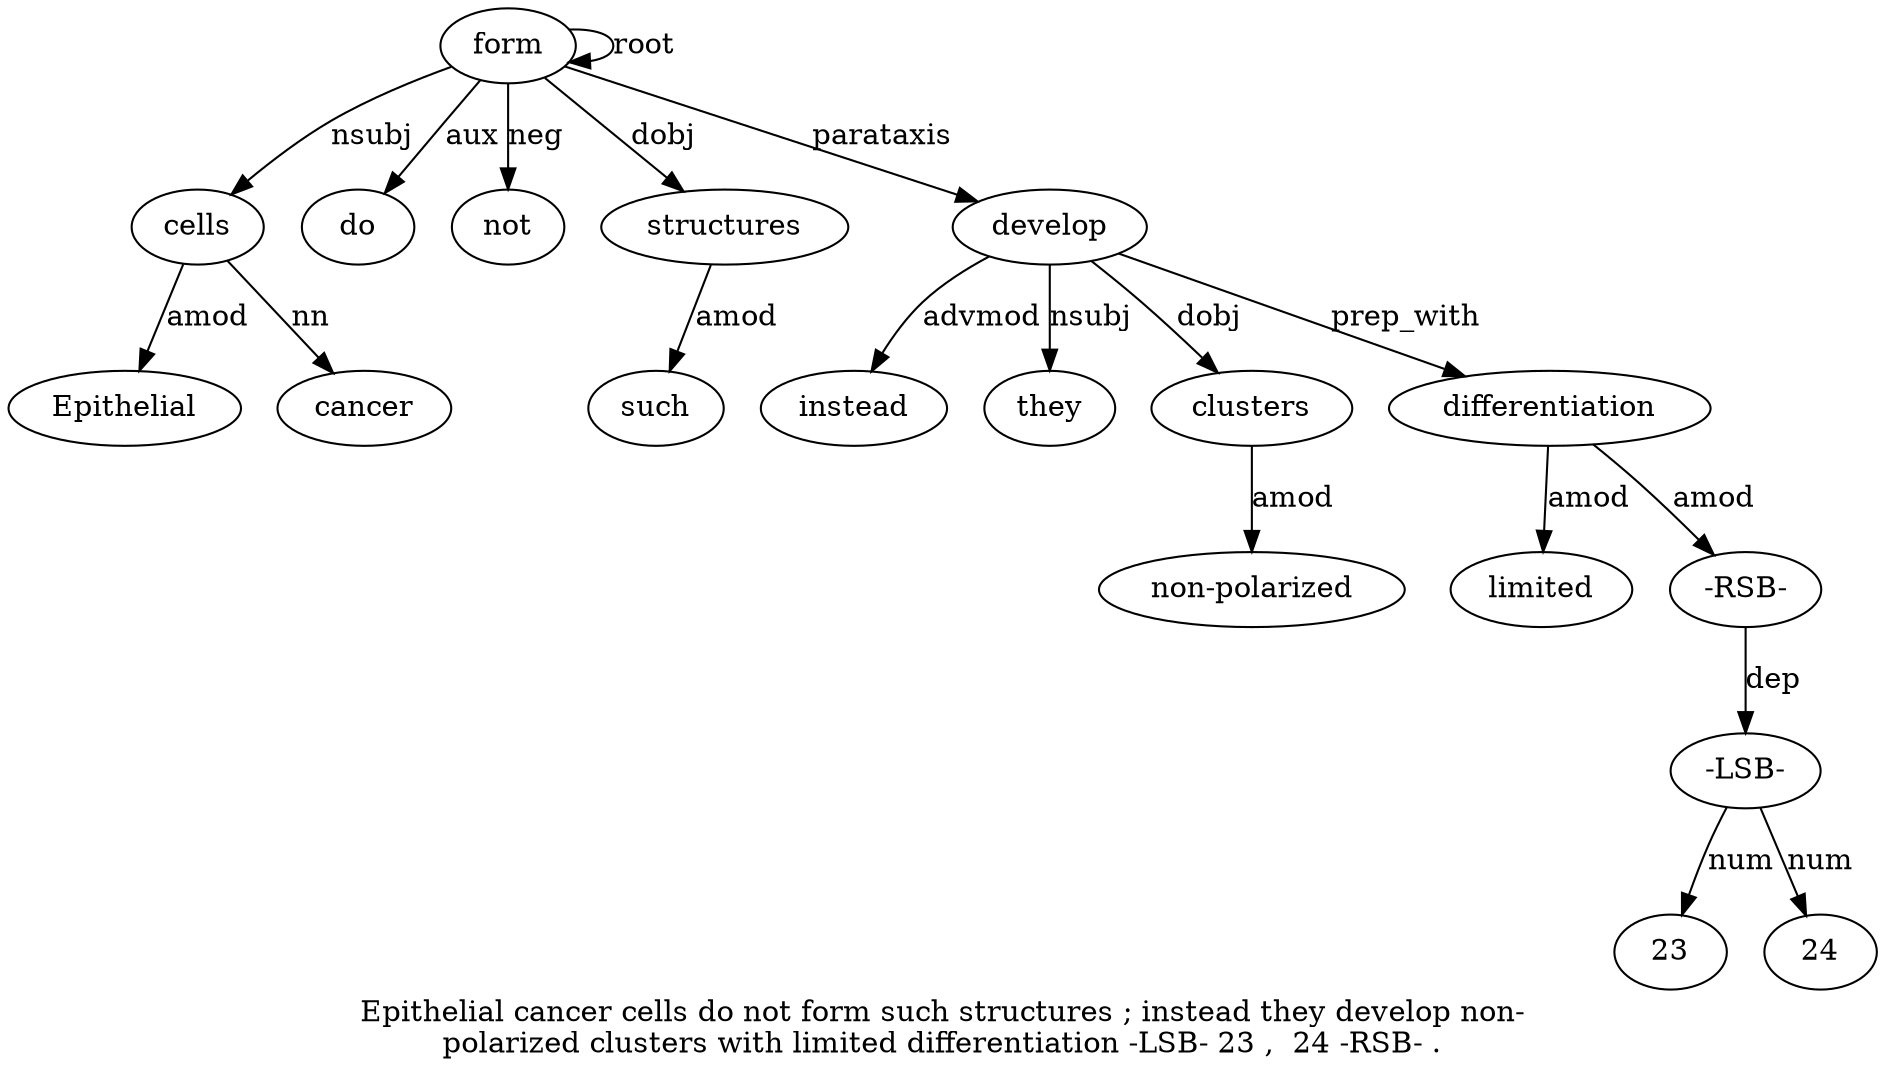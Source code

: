digraph "Epithelial cancer cells do not form such structures ; instead they develop non-polarized clusters with limited differentiation -LSB- 23 ,  24 -RSB- ." {
label="Epithelial cancer cells do not form such structures ; instead they develop non-
polarized clusters with limited differentiation -LSB- 23 ,  24 -RSB- .";
cells3 [style=filled, fillcolor=white, label=cells];
Epithelial1 [style=filled, fillcolor=white, label=Epithelial];
cells3 -> Epithelial1  [label=amod];
cancer2 [style=filled, fillcolor=white, label=cancer];
cells3 -> cancer2  [label=nn];
form6 [style=filled, fillcolor=white, label=form];
form6 -> cells3  [label=nsubj];
do4 [style=filled, fillcolor=white, label=do];
form6 -> do4  [label=aux];
not5 [style=filled, fillcolor=white, label=not];
form6 -> not5  [label=neg];
form6 -> form6  [label=root];
structures8 [style=filled, fillcolor=white, label=structures];
such7 [style=filled, fillcolor=white, label=such];
structures8 -> such7  [label=amod];
form6 -> structures8  [label=dobj];
develop12 [style=filled, fillcolor=white, label=develop];
instead10 [style=filled, fillcolor=white, label=instead];
develop12 -> instead10  [label=advmod];
they11 [style=filled, fillcolor=white, label=they];
develop12 -> they11  [label=nsubj];
form6 -> develop12  [label=parataxis];
clusters14 [style=filled, fillcolor=white, label=clusters];
"non-polarized13" [style=filled, fillcolor=white, label="non-polarized"];
clusters14 -> "non-polarized13"  [label=amod];
develop12 -> clusters14  [label=dobj];
differentiation17 [style=filled, fillcolor=white, label=differentiation];
limited16 [style=filled, fillcolor=white, label=limited];
differentiation17 -> limited16  [label=amod];
develop12 -> differentiation17  [label=prep_with];
"-RSB-22" [style=filled, fillcolor=white, label="-RSB-"];
"-LSB-18" [style=filled, fillcolor=white, label="-LSB-"];
"-RSB-22" -> "-LSB-18"  [label=dep];
2319 [style=filled, fillcolor=white, label=23];
"-LSB-18" -> 2319  [label=num];
2421 [style=filled, fillcolor=white, label=24];
"-LSB-18" -> 2421  [label=num];
differentiation17 -> "-RSB-22"  [label=amod];
}
